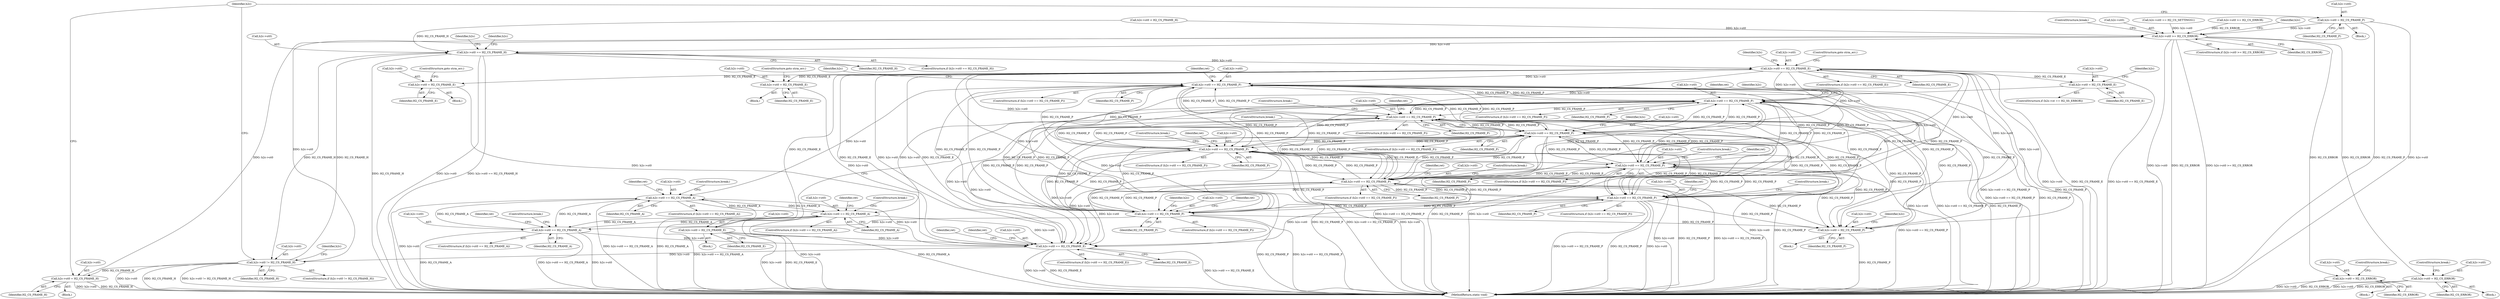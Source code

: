 digraph "0_haproxy_3f0e1ec70173593f4c2b3681b26c04a4ed5fc588@pointer" {
"1000296" [label="(Call,h2c->st0 = H2_CS_FRAME_P)"];
"1000313" [label="(Call,h2c->st0 >= H2_CS_ERROR)"];
"1000320" [label="(Call,h2c->st0 == H2_CS_FRAME_H)"];
"1000416" [label="(Call,h2c->st0 == H2_CS_FRAME_E)"];
"1000478" [label="(Call,h2c->st0 = H2_CS_FRAME_E)"];
"1000803" [label="(Call,h2c->st0 == H2_CS_FRAME_E)"];
"1000819" [label="(Call,h2c->st0 != H2_CS_FRAME_H)"];
"1000832" [label="(Call,h2c->st0 = H2_CS_FRAME_H)"];
"1000522" [label="(Call,h2c->st0 = H2_CS_FRAME_E)"];
"1000611" [label="(Call,h2c->st0 == H2_CS_FRAME_P)"];
"1000399" [label="(Call,h2c->st0 = H2_CS_FRAME_P)"];
"1000621" [label="(Call,h2c->st0 == H2_CS_FRAME_A)"];
"1000643" [label="(Call,h2c->st0 == H2_CS_FRAME_A)"];
"1000709" [label="(Call,h2c->st0 == H2_CS_FRAME_A)"];
"1000633" [label="(Call,h2c->st0 == H2_CS_FRAME_P)"];
"1000655" [label="(Call,h2c->st0 == H2_CS_FRAME_P)"];
"1000668" [label="(Call,h2c->st0 == H2_CS_FRAME_P)"];
"1000685" [label="(Call,h2c->st0 == H2_CS_FRAME_P)"];
"1000698" [label="(Call,h2c->st0 == H2_CS_FRAME_P)"];
"1000721" [label="(Call,h2c->st0 == H2_CS_FRAME_P)"];
"1000733" [label="(Call,h2c->st0 == H2_CS_FRAME_P)"];
"1000746" [label="(Call,h2c->st0 == H2_CS_FRAME_P)"];
"1000677" [label="(Call,h2c->st0 = H2_CS_FRAME_E)"];
"1000797" [label="(Call,h2c->st0 = H2_CS_FRAME_E)"];
"1000360" [label="(Call,h2c->st0 = H2_CS_ERROR)"];
"1000444" [label="(Call,h2c->st0 = H2_CS_ERROR)"];
"1000746" [label="(Call,h2c->st0 == H2_CS_FRAME_P)"];
"1000732" [label="(ControlStructure,if (h2c->st0 == H2_CS_FRAME_P))"];
"1000747" [label="(Call,h2c->st0)"];
"1000711" [label="(Identifier,h2c)"];
"1000417" [label="(Call,h2c->st0)"];
"1000675" [label="(Identifier,h2s)"];
"1000722" [label="(Call,h2c->st0)"];
"1000858" [label="(MethodReturn,static void)"];
"1000644" [label="(Call,h2c->st0)"];
"1000416" [label="(Call,h2c->st0 == H2_CS_FRAME_E)"];
"1000809" [label="(Identifier,ret)"];
"1000518" [label="(Block,)"];
"1000655" [label="(Call,h2c->st0 == H2_CS_FRAME_P)"];
"1000364" [label="(Identifier,H2_CS_ERROR)"];
"1000750" [label="(Identifier,H2_CS_FRAME_P)"];
"1000474" [label="(Block,)"];
"1000325" [label="(Block,)"];
"1000725" [label="(Identifier,H2_CS_FRAME_P)"];
"1000836" [label="(Identifier,H2_CS_FRAME_H)"];
"1000399" [label="(Call,h2c->st0 = H2_CS_FRAME_P)"];
"1000832" [label="(Call,h2c->st0 = H2_CS_FRAME_H)"];
"1000699" [label="(Call,h2c->st0)"];
"1000739" [label="(Identifier,ret)"];
"1000611" [label="(Call,h2c->st0 == H2_CS_FRAME_P)"];
"1000300" [label="(Identifier,H2_CS_FRAME_P)"];
"1000645" [label="(Identifier,h2c)"];
"1000623" [label="(Identifier,h2c)"];
"1000365" [label="(ControlStructure,break;)"];
"1000632" [label="(ControlStructure,if (h2c->st0 == H2_CS_FRAME_P))"];
"1000421" [label="(ControlStructure,goto strm_err;)"];
"1000678" [label="(Call,h2c->st0)"];
"1000649" [label="(Identifier,ret)"];
"1000823" [label="(Identifier,H2_CS_FRAME_H)"];
"1000621" [label="(Call,h2c->st0 == H2_CS_FRAME_A)"];
"1000715" [label="(Identifier,ret)"];
"1000415" [label="(ControlStructure,if (h2c->st0 == H2_CS_FRAME_E))"];
"1000720" [label="(ControlStructure,if (h2c->st0 == H2_CS_FRAME_P))"];
"1000522" [label="(Call,h2c->st0 = H2_CS_FRAME_E)"];
"1000654" [label="(ControlStructure,if (h2c->st0 == H2_CS_FRAME_P))"];
"1000627" [label="(Identifier,ret)"];
"1000685" [label="(Call,h2c->st0 == H2_CS_FRAME_P)"];
"1000633" [label="(Call,h2c->st0 == H2_CS_FRAME_P)"];
"1000656" [label="(Call,h2c->st0)"];
"1000184" [label="(Block,)"];
"1000361" [label="(Call,h2c->st0)"];
"1000479" [label="(Call,h2c->st0)"];
"1000681" [label="(Identifier,H2_CS_FRAME_E)"];
"1000652" [label="(ControlStructure,break;)"];
"1000713" [label="(Identifier,H2_CS_FRAME_A)"];
"1000322" [label="(Identifier,h2c)"];
"1000400" [label="(Call,h2c->st0)"];
"1000318" [label="(ControlStructure,break;)"];
"1000709" [label="(Call,h2c->st0 == H2_CS_FRAME_A)"];
"1000815" [label="(Identifier,ret)"];
"1000727" [label="(Identifier,ret)"];
"1000617" [label="(Identifier,ret)"];
"1000734" [label="(Call,h2c->st0)"];
"1000642" [label="(ControlStructure,if (h2c->st0 == H2_CS_FRAME_A))"];
"1000314" [label="(Call,h2c->st0)"];
"1000691" [label="(Identifier,ret)"];
"1000684" [label="(ControlStructure,if (h2c->st0 == H2_CS_FRAME_P))"];
"1000801" [label="(Identifier,H2_CS_FRAME_E)"];
"1000420" [label="(Identifier,H2_CS_FRAME_E)"];
"1000698" [label="(Call,h2c->st0 == H2_CS_FRAME_P)"];
"1000426" [label="(Identifier,h2s)"];
"1000802" [label="(ControlStructure,if (h2c->st0 == H2_CS_FRAME_E))"];
"1000718" [label="(ControlStructure,break;)"];
"1000610" [label="(ControlStructure,if (h2c->st0 == H2_CS_FRAME_P))"];
"1000667" [label="(ControlStructure,if (h2c->st0 == H2_CS_FRAME_P))"];
"1000647" [label="(Identifier,H2_CS_FRAME_A)"];
"1000448" [label="(Identifier,H2_CS_ERROR)"];
"1000745" [label="(ControlStructure,if (h2c->st0 == H2_CS_FRAME_P))"];
"1000755" [label="(ControlStructure,break;)"];
"1000406" [label="(Identifier,h2c)"];
"1000797" [label="(Call,h2c->st0 = H2_CS_FRAME_E)"];
"1000526" [label="(Identifier,H2_CS_FRAME_E)"];
"1000179" [label="(Call,h2c->st0 == H2_CS_SETTINGS1)"];
"1000659" [label="(Identifier,H2_CS_FRAME_P)"];
"1000128" [label="(Call,h2c->st0 >= H2_CS_ERROR)"];
"1000824" [label="(Block,)"];
"1000833" [label="(Call,h2c->st0)"];
"1000523" [label="(Call,h2c->st0)"];
"1000625" [label="(Identifier,H2_CS_FRAME_A)"];
"1000708" [label="(ControlStructure,if (h2c->st0 == H2_CS_FRAME_A))"];
"1000449" [label="(ControlStructure,break;)"];
"1000320" [label="(Call,h2c->st0 == H2_CS_FRAME_H)"];
"1000677" [label="(Call,h2c->st0 = H2_CS_FRAME_E)"];
"1000331" [label="(Identifier,h2c)"];
"1000661" [label="(Identifier,ret)"];
"1000668" [label="(Call,h2c->st0 == H2_CS_FRAME_P)"];
"1000804" [label="(Call,h2c->st0)"];
"1000733" [label="(Call,h2c->st0 == H2_CS_FRAME_P)"];
"1000482" [label="(Identifier,H2_CS_FRAME_E)"];
"1000356" [label="(Block,)"];
"1000805" [label="(Identifier,h2c)"];
"1000743" [label="(ControlStructure,break;)"];
"1000730" [label="(ControlStructure,break;)"];
"1000360" [label="(Call,h2c->st0 = H2_CS_ERROR)"];
"1000296" [label="(Call,h2c->st0 = H2_CS_FRAME_P)"];
"1000615" [label="(Identifier,H2_CS_FRAME_P)"];
"1000321" [label="(Call,h2c->st0)"];
"1000669" [label="(Call,h2c->st0)"];
"1000643" [label="(Call,h2c->st0 == H2_CS_FRAME_A)"];
"1000444" [label="(Call,h2c->st0 = H2_CS_ERROR)"];
"1000672" [label="(Identifier,H2_CS_FRAME_P)"];
"1000440" [label="(Block,)"];
"1000807" [label="(Identifier,H2_CS_FRAME_E)"];
"1000312" [label="(ControlStructure,if (h2c->st0 >= H2_CS_ERROR))"];
"1000752" [label="(Identifier,ret)"];
"1000445" [label="(Call,h2c->st0)"];
"1000317" [label="(Identifier,H2_CS_ERROR)"];
"1000612" [label="(Call,h2c->st0)"];
"1000483" [label="(ControlStructure,goto strm_err;)"];
"1000634" [label="(Call,h2c->st0)"];
"1000819" [label="(Call,h2c->st0 != H2_CS_FRAME_H)"];
"1000478" [label="(Call,h2c->st0 = H2_CS_FRAME_E)"];
"1000304" [label="(Identifier,h2c)"];
"1000827" [label="(Identifier,h2c)"];
"1000620" [label="(ControlStructure,if (h2c->st0 == H2_CS_FRAME_A))"];
"1000702" [label="(Identifier,H2_CS_FRAME_P)"];
"1000622" [label="(Call,h2c->st0)"];
"1000689" [label="(Identifier,H2_CS_FRAME_P)"];
"1000639" [label="(Identifier,ret)"];
"1000820" [label="(Call,h2c->st0)"];
"1000637" [label="(Identifier,H2_CS_FRAME_P)"];
"1000710" [label="(Call,h2c->st0)"];
"1000324" [label="(Identifier,H2_CS_FRAME_H)"];
"1000527" [label="(ControlStructure,goto strm_err;)"];
"1000721" [label="(Call,h2c->st0 == H2_CS_FRAME_P)"];
"1000297" [label="(Call,h2c->st0)"];
"1000682" [label="(ControlStructure,break;)"];
"1000673" [label="(Block,)"];
"1000704" [label="(Identifier,ret)"];
"1000737" [label="(Identifier,H2_CS_FRAME_P)"];
"1000136" [label="(Call,h2c->st0 < H2_CS_FRAME_H)"];
"1000319" [label="(ControlStructure,if (h2c->st0 == H2_CS_FRAME_H))"];
"1000313" [label="(Call,h2c->st0 >= H2_CS_ERROR)"];
"1000409" [label="(Identifier,h2s)"];
"1000686" [label="(Call,h2c->st0)"];
"1000791" [label="(ControlStructure,if (h2s->st == H2_SS_ERROR))"];
"1000695" [label="(ControlStructure,break;)"];
"1000803" [label="(Call,h2c->st0 == H2_CS_FRAME_E)"];
"1000697" [label="(ControlStructure,if (h2c->st0 == H2_CS_FRAME_P))"];
"1000630" [label="(ControlStructure,break;)"];
"1000665" [label="(ControlStructure,break;)"];
"1000403" [label="(Identifier,H2_CS_FRAME_P)"];
"1000798" [label="(Call,h2c->st0)"];
"1000818" [label="(ControlStructure,if (h2c->st0 != H2_CS_FRAME_H))"];
"1000296" -> "1000184"  [label="AST: "];
"1000296" -> "1000300"  [label="CFG: "];
"1000297" -> "1000296"  [label="AST: "];
"1000300" -> "1000296"  [label="AST: "];
"1000304" -> "1000296"  [label="CFG: "];
"1000296" -> "1000858"  [label="DDG: H2_CS_FRAME_P"];
"1000296" -> "1000858"  [label="DDG: h2c->st0"];
"1000296" -> "1000313"  [label="DDG: h2c->st0"];
"1000313" -> "1000312"  [label="AST: "];
"1000313" -> "1000317"  [label="CFG: "];
"1000314" -> "1000313"  [label="AST: "];
"1000317" -> "1000313"  [label="AST: "];
"1000318" -> "1000313"  [label="CFG: "];
"1000322" -> "1000313"  [label="CFG: "];
"1000313" -> "1000858"  [label="DDG: h2c->st0 >= H2_CS_ERROR"];
"1000313" -> "1000858"  [label="DDG: h2c->st0"];
"1000313" -> "1000858"  [label="DDG: H2_CS_ERROR"];
"1000819" -> "1000313"  [label="DDG: h2c->st0"];
"1000179" -> "1000313"  [label="DDG: h2c->st0"];
"1000832" -> "1000313"  [label="DDG: h2c->st0"];
"1000136" -> "1000313"  [label="DDG: h2c->st0"];
"1000128" -> "1000313"  [label="DDG: H2_CS_ERROR"];
"1000313" -> "1000320"  [label="DDG: h2c->st0"];
"1000313" -> "1000360"  [label="DDG: H2_CS_ERROR"];
"1000313" -> "1000444"  [label="DDG: H2_CS_ERROR"];
"1000320" -> "1000319"  [label="AST: "];
"1000320" -> "1000324"  [label="CFG: "];
"1000321" -> "1000320"  [label="AST: "];
"1000324" -> "1000320"  [label="AST: "];
"1000331" -> "1000320"  [label="CFG: "];
"1000409" -> "1000320"  [label="CFG: "];
"1000320" -> "1000858"  [label="DDG: H2_CS_FRAME_H"];
"1000320" -> "1000858"  [label="DDG: h2c->st0"];
"1000320" -> "1000858"  [label="DDG: h2c->st0 == H2_CS_FRAME_H"];
"1000819" -> "1000320"  [label="DDG: H2_CS_FRAME_H"];
"1000136" -> "1000320"  [label="DDG: H2_CS_FRAME_H"];
"1000320" -> "1000416"  [label="DDG: h2c->st0"];
"1000320" -> "1000819"  [label="DDG: H2_CS_FRAME_H"];
"1000416" -> "1000415"  [label="AST: "];
"1000416" -> "1000420"  [label="CFG: "];
"1000417" -> "1000416"  [label="AST: "];
"1000420" -> "1000416"  [label="AST: "];
"1000421" -> "1000416"  [label="CFG: "];
"1000426" -> "1000416"  [label="CFG: "];
"1000416" -> "1000858"  [label="DDG: H2_CS_FRAME_E"];
"1000416" -> "1000858"  [label="DDG: h2c->st0 == H2_CS_FRAME_E"];
"1000416" -> "1000858"  [label="DDG: h2c->st0"];
"1000399" -> "1000416"  [label="DDG: h2c->st0"];
"1000803" -> "1000416"  [label="DDG: H2_CS_FRAME_E"];
"1000416" -> "1000478"  [label="DDG: H2_CS_FRAME_E"];
"1000416" -> "1000522"  [label="DDG: H2_CS_FRAME_E"];
"1000416" -> "1000611"  [label="DDG: h2c->st0"];
"1000416" -> "1000633"  [label="DDG: h2c->st0"];
"1000416" -> "1000655"  [label="DDG: h2c->st0"];
"1000416" -> "1000668"  [label="DDG: h2c->st0"];
"1000416" -> "1000677"  [label="DDG: H2_CS_FRAME_E"];
"1000416" -> "1000685"  [label="DDG: h2c->st0"];
"1000416" -> "1000698"  [label="DDG: h2c->st0"];
"1000416" -> "1000721"  [label="DDG: h2c->st0"];
"1000416" -> "1000733"  [label="DDG: h2c->st0"];
"1000416" -> "1000746"  [label="DDG: h2c->st0"];
"1000416" -> "1000797"  [label="DDG: H2_CS_FRAME_E"];
"1000416" -> "1000803"  [label="DDG: h2c->st0"];
"1000416" -> "1000803"  [label="DDG: H2_CS_FRAME_E"];
"1000478" -> "1000474"  [label="AST: "];
"1000478" -> "1000482"  [label="CFG: "];
"1000479" -> "1000478"  [label="AST: "];
"1000482" -> "1000478"  [label="AST: "];
"1000483" -> "1000478"  [label="CFG: "];
"1000478" -> "1000803"  [label="DDG: h2c->st0"];
"1000803" -> "1000802"  [label="AST: "];
"1000803" -> "1000807"  [label="CFG: "];
"1000804" -> "1000803"  [label="AST: "];
"1000807" -> "1000803"  [label="AST: "];
"1000809" -> "1000803"  [label="CFG: "];
"1000815" -> "1000803"  [label="CFG: "];
"1000803" -> "1000858"  [label="DDG: H2_CS_FRAME_E"];
"1000803" -> "1000858"  [label="DDG: h2c->st0 == H2_CS_FRAME_E"];
"1000803" -> "1000858"  [label="DDG: h2c->st0"];
"1000655" -> "1000803"  [label="DDG: h2c->st0"];
"1000733" -> "1000803"  [label="DDG: h2c->st0"];
"1000643" -> "1000803"  [label="DDG: h2c->st0"];
"1000746" -> "1000803"  [label="DDG: h2c->st0"];
"1000709" -> "1000803"  [label="DDG: h2c->st0"];
"1000685" -> "1000803"  [label="DDG: h2c->st0"];
"1000621" -> "1000803"  [label="DDG: h2c->st0"];
"1000677" -> "1000803"  [label="DDG: h2c->st0"];
"1000522" -> "1000803"  [label="DDG: h2c->st0"];
"1000797" -> "1000803"  [label="DDG: h2c->st0"];
"1000721" -> "1000803"  [label="DDG: h2c->st0"];
"1000668" -> "1000803"  [label="DDG: h2c->st0"];
"1000803" -> "1000819"  [label="DDG: h2c->st0"];
"1000819" -> "1000818"  [label="AST: "];
"1000819" -> "1000823"  [label="CFG: "];
"1000820" -> "1000819"  [label="AST: "];
"1000823" -> "1000819"  [label="AST: "];
"1000304" -> "1000819"  [label="CFG: "];
"1000827" -> "1000819"  [label="CFG: "];
"1000819" -> "1000858"  [label="DDG: h2c->st0"];
"1000819" -> "1000858"  [label="DDG: H2_CS_FRAME_H"];
"1000819" -> "1000858"  [label="DDG: h2c->st0 != H2_CS_FRAME_H"];
"1000819" -> "1000832"  [label="DDG: H2_CS_FRAME_H"];
"1000832" -> "1000824"  [label="AST: "];
"1000832" -> "1000836"  [label="CFG: "];
"1000833" -> "1000832"  [label="AST: "];
"1000836" -> "1000832"  [label="AST: "];
"1000304" -> "1000832"  [label="CFG: "];
"1000832" -> "1000858"  [label="DDG: h2c->st0"];
"1000832" -> "1000858"  [label="DDG: H2_CS_FRAME_H"];
"1000522" -> "1000518"  [label="AST: "];
"1000522" -> "1000526"  [label="CFG: "];
"1000523" -> "1000522"  [label="AST: "];
"1000526" -> "1000522"  [label="AST: "];
"1000527" -> "1000522"  [label="CFG: "];
"1000611" -> "1000610"  [label="AST: "];
"1000611" -> "1000615"  [label="CFG: "];
"1000612" -> "1000611"  [label="AST: "];
"1000615" -> "1000611"  [label="AST: "];
"1000617" -> "1000611"  [label="CFG: "];
"1000623" -> "1000611"  [label="CFG: "];
"1000611" -> "1000858"  [label="DDG: h2c->st0 == H2_CS_FRAME_P"];
"1000611" -> "1000858"  [label="DDG: H2_CS_FRAME_P"];
"1000611" -> "1000399"  [label="DDG: H2_CS_FRAME_P"];
"1000685" -> "1000611"  [label="DDG: H2_CS_FRAME_P"];
"1000633" -> "1000611"  [label="DDG: H2_CS_FRAME_P"];
"1000746" -> "1000611"  [label="DDG: H2_CS_FRAME_P"];
"1000698" -> "1000611"  [label="DDG: H2_CS_FRAME_P"];
"1000721" -> "1000611"  [label="DDG: H2_CS_FRAME_P"];
"1000655" -> "1000611"  [label="DDG: H2_CS_FRAME_P"];
"1000733" -> "1000611"  [label="DDG: H2_CS_FRAME_P"];
"1000668" -> "1000611"  [label="DDG: H2_CS_FRAME_P"];
"1000611" -> "1000621"  [label="DDG: h2c->st0"];
"1000611" -> "1000633"  [label="DDG: H2_CS_FRAME_P"];
"1000611" -> "1000655"  [label="DDG: H2_CS_FRAME_P"];
"1000611" -> "1000668"  [label="DDG: H2_CS_FRAME_P"];
"1000611" -> "1000685"  [label="DDG: H2_CS_FRAME_P"];
"1000611" -> "1000698"  [label="DDG: H2_CS_FRAME_P"];
"1000611" -> "1000721"  [label="DDG: H2_CS_FRAME_P"];
"1000611" -> "1000733"  [label="DDG: H2_CS_FRAME_P"];
"1000611" -> "1000746"  [label="DDG: H2_CS_FRAME_P"];
"1000399" -> "1000325"  [label="AST: "];
"1000399" -> "1000403"  [label="CFG: "];
"1000400" -> "1000399"  [label="AST: "];
"1000403" -> "1000399"  [label="AST: "];
"1000406" -> "1000399"  [label="CFG: "];
"1000399" -> "1000858"  [label="DDG: H2_CS_FRAME_P"];
"1000685" -> "1000399"  [label="DDG: H2_CS_FRAME_P"];
"1000633" -> "1000399"  [label="DDG: H2_CS_FRAME_P"];
"1000746" -> "1000399"  [label="DDG: H2_CS_FRAME_P"];
"1000698" -> "1000399"  [label="DDG: H2_CS_FRAME_P"];
"1000721" -> "1000399"  [label="DDG: H2_CS_FRAME_P"];
"1000655" -> "1000399"  [label="DDG: H2_CS_FRAME_P"];
"1000733" -> "1000399"  [label="DDG: H2_CS_FRAME_P"];
"1000668" -> "1000399"  [label="DDG: H2_CS_FRAME_P"];
"1000621" -> "1000620"  [label="AST: "];
"1000621" -> "1000625"  [label="CFG: "];
"1000622" -> "1000621"  [label="AST: "];
"1000625" -> "1000621"  [label="AST: "];
"1000627" -> "1000621"  [label="CFG: "];
"1000630" -> "1000621"  [label="CFG: "];
"1000621" -> "1000858"  [label="DDG: h2c->st0"];
"1000621" -> "1000858"  [label="DDG: h2c->st0 == H2_CS_FRAME_A"];
"1000621" -> "1000858"  [label="DDG: H2_CS_FRAME_A"];
"1000643" -> "1000621"  [label="DDG: H2_CS_FRAME_A"];
"1000709" -> "1000621"  [label="DDG: H2_CS_FRAME_A"];
"1000621" -> "1000643"  [label="DDG: H2_CS_FRAME_A"];
"1000621" -> "1000709"  [label="DDG: H2_CS_FRAME_A"];
"1000643" -> "1000642"  [label="AST: "];
"1000643" -> "1000647"  [label="CFG: "];
"1000644" -> "1000643"  [label="AST: "];
"1000647" -> "1000643"  [label="AST: "];
"1000649" -> "1000643"  [label="CFG: "];
"1000652" -> "1000643"  [label="CFG: "];
"1000643" -> "1000858"  [label="DDG: h2c->st0 == H2_CS_FRAME_A"];
"1000643" -> "1000858"  [label="DDG: h2c->st0"];
"1000643" -> "1000858"  [label="DDG: H2_CS_FRAME_A"];
"1000633" -> "1000643"  [label="DDG: h2c->st0"];
"1000709" -> "1000643"  [label="DDG: H2_CS_FRAME_A"];
"1000643" -> "1000709"  [label="DDG: H2_CS_FRAME_A"];
"1000709" -> "1000708"  [label="AST: "];
"1000709" -> "1000713"  [label="CFG: "];
"1000710" -> "1000709"  [label="AST: "];
"1000713" -> "1000709"  [label="AST: "];
"1000715" -> "1000709"  [label="CFG: "];
"1000718" -> "1000709"  [label="CFG: "];
"1000709" -> "1000858"  [label="DDG: h2c->st0 == H2_CS_FRAME_A"];
"1000709" -> "1000858"  [label="DDG: h2c->st0"];
"1000709" -> "1000858"  [label="DDG: H2_CS_FRAME_A"];
"1000698" -> "1000709"  [label="DDG: h2c->st0"];
"1000633" -> "1000632"  [label="AST: "];
"1000633" -> "1000637"  [label="CFG: "];
"1000634" -> "1000633"  [label="AST: "];
"1000637" -> "1000633"  [label="AST: "];
"1000639" -> "1000633"  [label="CFG: "];
"1000645" -> "1000633"  [label="CFG: "];
"1000633" -> "1000858"  [label="DDG: h2c->st0 == H2_CS_FRAME_P"];
"1000633" -> "1000858"  [label="DDG: H2_CS_FRAME_P"];
"1000685" -> "1000633"  [label="DDG: H2_CS_FRAME_P"];
"1000746" -> "1000633"  [label="DDG: H2_CS_FRAME_P"];
"1000698" -> "1000633"  [label="DDG: H2_CS_FRAME_P"];
"1000721" -> "1000633"  [label="DDG: H2_CS_FRAME_P"];
"1000655" -> "1000633"  [label="DDG: H2_CS_FRAME_P"];
"1000733" -> "1000633"  [label="DDG: H2_CS_FRAME_P"];
"1000668" -> "1000633"  [label="DDG: H2_CS_FRAME_P"];
"1000633" -> "1000655"  [label="DDG: H2_CS_FRAME_P"];
"1000633" -> "1000668"  [label="DDG: H2_CS_FRAME_P"];
"1000633" -> "1000685"  [label="DDG: H2_CS_FRAME_P"];
"1000633" -> "1000698"  [label="DDG: H2_CS_FRAME_P"];
"1000633" -> "1000721"  [label="DDG: H2_CS_FRAME_P"];
"1000633" -> "1000733"  [label="DDG: H2_CS_FRAME_P"];
"1000633" -> "1000746"  [label="DDG: H2_CS_FRAME_P"];
"1000655" -> "1000654"  [label="AST: "];
"1000655" -> "1000659"  [label="CFG: "];
"1000656" -> "1000655"  [label="AST: "];
"1000659" -> "1000655"  [label="AST: "];
"1000661" -> "1000655"  [label="CFG: "];
"1000665" -> "1000655"  [label="CFG: "];
"1000655" -> "1000858"  [label="DDG: h2c->st0"];
"1000655" -> "1000858"  [label="DDG: h2c->st0 == H2_CS_FRAME_P"];
"1000655" -> "1000858"  [label="DDG: H2_CS_FRAME_P"];
"1000685" -> "1000655"  [label="DDG: H2_CS_FRAME_P"];
"1000746" -> "1000655"  [label="DDG: H2_CS_FRAME_P"];
"1000698" -> "1000655"  [label="DDG: H2_CS_FRAME_P"];
"1000721" -> "1000655"  [label="DDG: H2_CS_FRAME_P"];
"1000733" -> "1000655"  [label="DDG: H2_CS_FRAME_P"];
"1000668" -> "1000655"  [label="DDG: H2_CS_FRAME_P"];
"1000655" -> "1000668"  [label="DDG: H2_CS_FRAME_P"];
"1000655" -> "1000685"  [label="DDG: H2_CS_FRAME_P"];
"1000655" -> "1000698"  [label="DDG: H2_CS_FRAME_P"];
"1000655" -> "1000721"  [label="DDG: H2_CS_FRAME_P"];
"1000655" -> "1000733"  [label="DDG: H2_CS_FRAME_P"];
"1000655" -> "1000746"  [label="DDG: H2_CS_FRAME_P"];
"1000668" -> "1000667"  [label="AST: "];
"1000668" -> "1000672"  [label="CFG: "];
"1000669" -> "1000668"  [label="AST: "];
"1000672" -> "1000668"  [label="AST: "];
"1000675" -> "1000668"  [label="CFG: "];
"1000682" -> "1000668"  [label="CFG: "];
"1000668" -> "1000858"  [label="DDG: h2c->st0 == H2_CS_FRAME_P"];
"1000668" -> "1000858"  [label="DDG: H2_CS_FRAME_P"];
"1000668" -> "1000858"  [label="DDG: h2c->st0"];
"1000685" -> "1000668"  [label="DDG: H2_CS_FRAME_P"];
"1000746" -> "1000668"  [label="DDG: H2_CS_FRAME_P"];
"1000698" -> "1000668"  [label="DDG: H2_CS_FRAME_P"];
"1000721" -> "1000668"  [label="DDG: H2_CS_FRAME_P"];
"1000733" -> "1000668"  [label="DDG: H2_CS_FRAME_P"];
"1000668" -> "1000685"  [label="DDG: H2_CS_FRAME_P"];
"1000668" -> "1000698"  [label="DDG: H2_CS_FRAME_P"];
"1000668" -> "1000721"  [label="DDG: H2_CS_FRAME_P"];
"1000668" -> "1000733"  [label="DDG: H2_CS_FRAME_P"];
"1000668" -> "1000746"  [label="DDG: H2_CS_FRAME_P"];
"1000685" -> "1000684"  [label="AST: "];
"1000685" -> "1000689"  [label="CFG: "];
"1000686" -> "1000685"  [label="AST: "];
"1000689" -> "1000685"  [label="AST: "];
"1000691" -> "1000685"  [label="CFG: "];
"1000695" -> "1000685"  [label="CFG: "];
"1000685" -> "1000858"  [label="DDG: H2_CS_FRAME_P"];
"1000685" -> "1000858"  [label="DDG: h2c->st0 == H2_CS_FRAME_P"];
"1000685" -> "1000858"  [label="DDG: h2c->st0"];
"1000746" -> "1000685"  [label="DDG: H2_CS_FRAME_P"];
"1000698" -> "1000685"  [label="DDG: H2_CS_FRAME_P"];
"1000721" -> "1000685"  [label="DDG: H2_CS_FRAME_P"];
"1000733" -> "1000685"  [label="DDG: H2_CS_FRAME_P"];
"1000685" -> "1000698"  [label="DDG: H2_CS_FRAME_P"];
"1000685" -> "1000721"  [label="DDG: H2_CS_FRAME_P"];
"1000685" -> "1000733"  [label="DDG: H2_CS_FRAME_P"];
"1000685" -> "1000746"  [label="DDG: H2_CS_FRAME_P"];
"1000698" -> "1000697"  [label="AST: "];
"1000698" -> "1000702"  [label="CFG: "];
"1000699" -> "1000698"  [label="AST: "];
"1000702" -> "1000698"  [label="AST: "];
"1000704" -> "1000698"  [label="CFG: "];
"1000711" -> "1000698"  [label="CFG: "];
"1000698" -> "1000858"  [label="DDG: H2_CS_FRAME_P"];
"1000698" -> "1000858"  [label="DDG: h2c->st0 == H2_CS_FRAME_P"];
"1000746" -> "1000698"  [label="DDG: H2_CS_FRAME_P"];
"1000721" -> "1000698"  [label="DDG: H2_CS_FRAME_P"];
"1000733" -> "1000698"  [label="DDG: H2_CS_FRAME_P"];
"1000698" -> "1000721"  [label="DDG: H2_CS_FRAME_P"];
"1000698" -> "1000733"  [label="DDG: H2_CS_FRAME_P"];
"1000698" -> "1000746"  [label="DDG: H2_CS_FRAME_P"];
"1000721" -> "1000720"  [label="AST: "];
"1000721" -> "1000725"  [label="CFG: "];
"1000722" -> "1000721"  [label="AST: "];
"1000725" -> "1000721"  [label="AST: "];
"1000727" -> "1000721"  [label="CFG: "];
"1000730" -> "1000721"  [label="CFG: "];
"1000721" -> "1000858"  [label="DDG: h2c->st0 == H2_CS_FRAME_P"];
"1000721" -> "1000858"  [label="DDG: H2_CS_FRAME_P"];
"1000721" -> "1000858"  [label="DDG: h2c->st0"];
"1000746" -> "1000721"  [label="DDG: H2_CS_FRAME_P"];
"1000733" -> "1000721"  [label="DDG: H2_CS_FRAME_P"];
"1000721" -> "1000733"  [label="DDG: H2_CS_FRAME_P"];
"1000721" -> "1000746"  [label="DDG: H2_CS_FRAME_P"];
"1000733" -> "1000732"  [label="AST: "];
"1000733" -> "1000737"  [label="CFG: "];
"1000734" -> "1000733"  [label="AST: "];
"1000737" -> "1000733"  [label="AST: "];
"1000739" -> "1000733"  [label="CFG: "];
"1000743" -> "1000733"  [label="CFG: "];
"1000733" -> "1000858"  [label="DDG: h2c->st0"];
"1000733" -> "1000858"  [label="DDG: H2_CS_FRAME_P"];
"1000733" -> "1000858"  [label="DDG: h2c->st0 == H2_CS_FRAME_P"];
"1000746" -> "1000733"  [label="DDG: H2_CS_FRAME_P"];
"1000733" -> "1000746"  [label="DDG: H2_CS_FRAME_P"];
"1000746" -> "1000745"  [label="AST: "];
"1000746" -> "1000750"  [label="CFG: "];
"1000747" -> "1000746"  [label="AST: "];
"1000750" -> "1000746"  [label="AST: "];
"1000752" -> "1000746"  [label="CFG: "];
"1000755" -> "1000746"  [label="CFG: "];
"1000746" -> "1000858"  [label="DDG: h2c->st0"];
"1000746" -> "1000858"  [label="DDG: H2_CS_FRAME_P"];
"1000746" -> "1000858"  [label="DDG: h2c->st0 == H2_CS_FRAME_P"];
"1000677" -> "1000673"  [label="AST: "];
"1000677" -> "1000681"  [label="CFG: "];
"1000678" -> "1000677"  [label="AST: "];
"1000681" -> "1000677"  [label="AST: "];
"1000682" -> "1000677"  [label="CFG: "];
"1000677" -> "1000858"  [label="DDG: H2_CS_FRAME_E"];
"1000677" -> "1000858"  [label="DDG: h2c->st0"];
"1000797" -> "1000791"  [label="AST: "];
"1000797" -> "1000801"  [label="CFG: "];
"1000798" -> "1000797"  [label="AST: "];
"1000801" -> "1000797"  [label="AST: "];
"1000805" -> "1000797"  [label="CFG: "];
"1000360" -> "1000356"  [label="AST: "];
"1000360" -> "1000364"  [label="CFG: "];
"1000361" -> "1000360"  [label="AST: "];
"1000364" -> "1000360"  [label="AST: "];
"1000365" -> "1000360"  [label="CFG: "];
"1000360" -> "1000858"  [label="DDG: h2c->st0"];
"1000360" -> "1000858"  [label="DDG: H2_CS_ERROR"];
"1000444" -> "1000440"  [label="AST: "];
"1000444" -> "1000448"  [label="CFG: "];
"1000445" -> "1000444"  [label="AST: "];
"1000448" -> "1000444"  [label="AST: "];
"1000449" -> "1000444"  [label="CFG: "];
"1000444" -> "1000858"  [label="DDG: h2c->st0"];
"1000444" -> "1000858"  [label="DDG: H2_CS_ERROR"];
}
